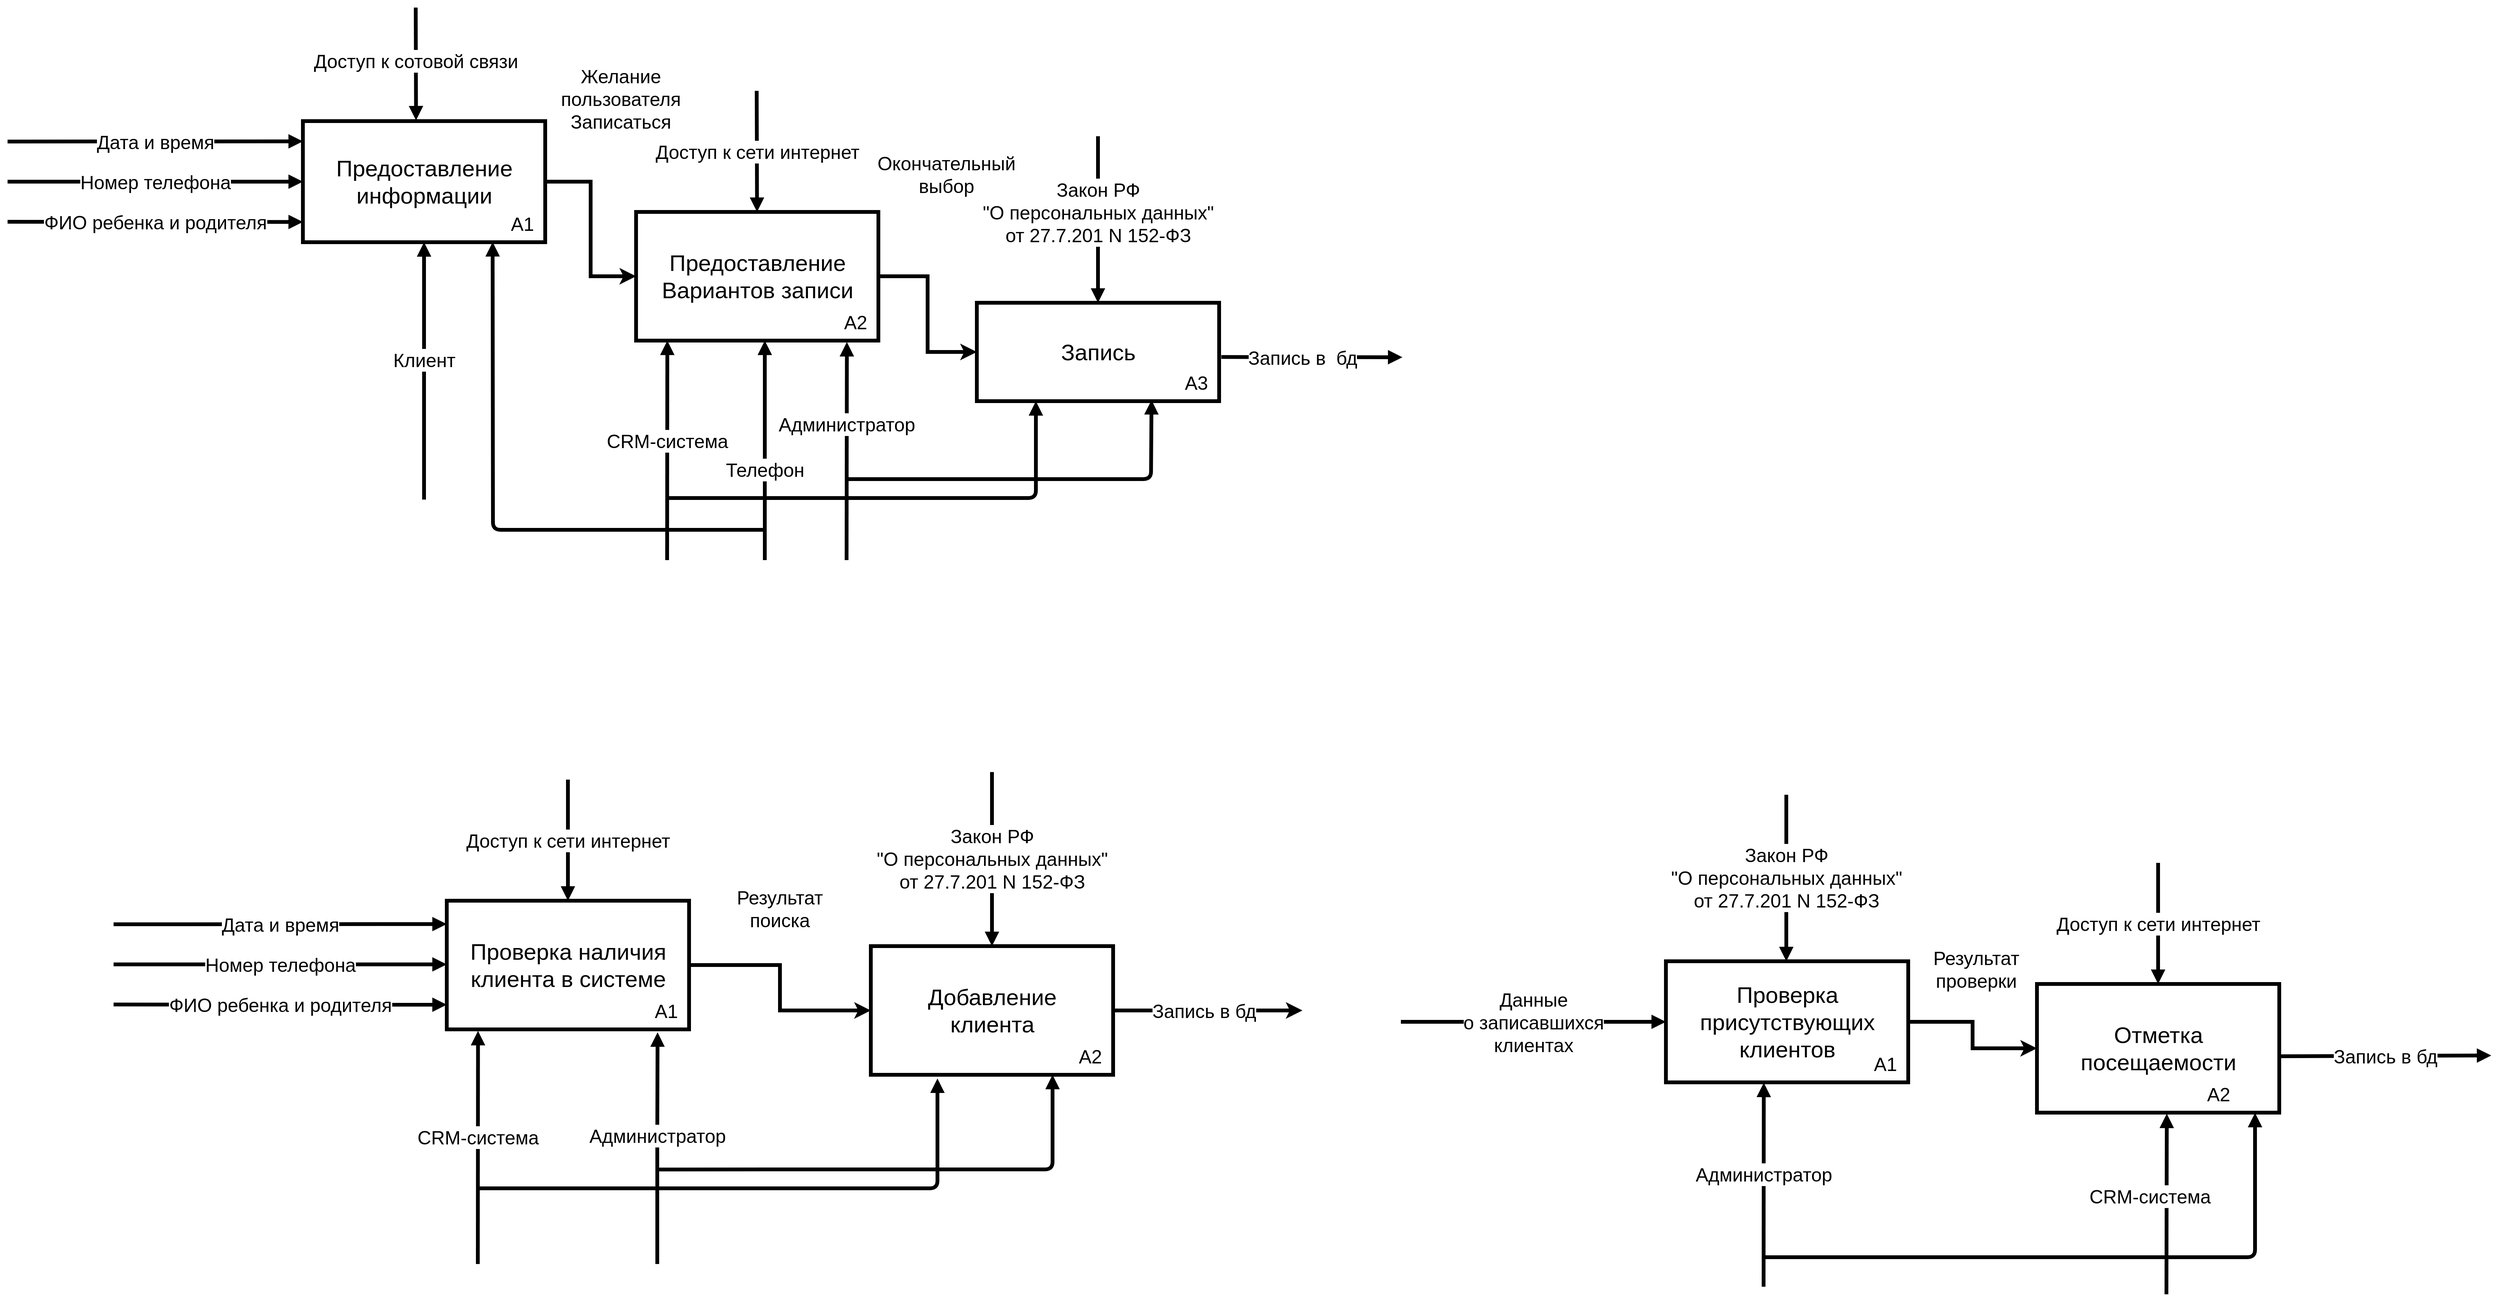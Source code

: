 <mxfile version="13.2.6" type="github">
  <diagram id="f_2e51zo48wWqBmK0A0U" name="Page-1">
    <mxGraphModel dx="2576" dy="2740" grid="1" gridSize="10" guides="1" tooltips="1" connect="1" arrows="1" fold="1" page="1" pageScale="1" pageWidth="850" pageHeight="1100" math="0" shadow="0">
      <root>
        <mxCell id="0" />
        <mxCell id="1" parent="0" />
        <mxCell id="WM0c6Ea6izDojqu4Dti9-1" style="edgeStyle=orthogonalEdgeStyle;rounded=0;orthogonalLoop=1;jettySize=auto;html=1;exitX=0.5;exitY=1;exitDx=0;exitDy=0;targetPerimeterSpacing=0;strokeWidth=5;" parent="1" edge="1">
          <mxGeometry relative="1" as="geometry">
            <mxPoint x="306" y="650" as="sourcePoint" />
            <mxPoint x="306" y="650" as="targetPoint" />
          </mxGeometry>
        </mxCell>
        <mxCell id="WM0c6Ea6izDojqu4Dti9-109" value="&lt;font&gt;&lt;font style=&quot;font-size: 25px&quot;&gt;Дата и время&lt;/font&gt;&lt;br&gt;&lt;/font&gt;" style="endArrow=block;endFill=1;endSize=6;html=1;strokeWidth=5;entryX=0;entryY=0.167;entryDx=0;entryDy=0;entryPerimeter=0;" parent="1" edge="1">
          <mxGeometry width="100" relative="1" as="geometry">
            <mxPoint x="-260.0" y="1361.14" as="sourcePoint" />
            <mxPoint x="180" y="1360.86" as="targetPoint" />
          </mxGeometry>
        </mxCell>
        <mxCell id="WM0c6Ea6izDojqu4Dti9-110" value="&lt;font&gt;&lt;font style=&quot;font-size: 25px&quot;&gt;Номер телефона&lt;/font&gt;&lt;br&gt;&lt;/font&gt;" style="endArrow=block;endFill=1;endSize=6;html=1;strokeWidth=5;entryX=0;entryY=0.5;entryDx=0;entryDy=0;" parent="1" edge="1">
          <mxGeometry width="100" relative="1" as="geometry">
            <mxPoint x="-260.0" y="1414.14" as="sourcePoint" />
            <mxPoint x="180" y="1414.14" as="targetPoint" />
          </mxGeometry>
        </mxCell>
        <mxCell id="WM0c6Ea6izDojqu4Dti9-111" value="&lt;font&gt;&lt;font style=&quot;font-size: 25px&quot;&gt;ФИО ребенка и родителя&lt;/font&gt;&lt;br&gt;&lt;/font&gt;" style="endArrow=block;endFill=1;endSize=6;html=1;strokeWidth=5;entryX=0;entryY=0.833;entryDx=0;entryDy=0;entryPerimeter=0;" parent="1" edge="1">
          <mxGeometry width="100" relative="1" as="geometry">
            <mxPoint x="-260.0" y="1467.14" as="sourcePoint" />
            <mxPoint x="180" y="1467.42" as="targetPoint" />
          </mxGeometry>
        </mxCell>
        <mxCell id="WM0c6Ea6izDojqu4Dti9-114" style="edgeStyle=orthogonalEdgeStyle;rounded=0;orthogonalLoop=1;jettySize=auto;html=1;entryX=0;entryY=0.5;entryDx=0;entryDy=0;strokeWidth=5;" parent="1" source="WM0c6Ea6izDojqu4Dti9-115" target="WM0c6Ea6izDojqu4Dti9-117" edge="1">
          <mxGeometry relative="1" as="geometry" />
        </mxCell>
        <mxCell id="WM0c6Ea6izDojqu4Dti9-115" value="&lt;div&gt;&lt;font style=&quot;font-size: 30px&quot;&gt;Проверка наличия&lt;/font&gt;&lt;/div&gt;&lt;div&gt;&lt;font style=&quot;font-size: 30px&quot;&gt;клиента в системе&lt;br&gt;&lt;/font&gt;&lt;/div&gt;" style="html=1;strokeWidth=5;" parent="1" vertex="1">
          <mxGeometry x="180" y="1330" width="320" height="170" as="geometry" />
        </mxCell>
        <mxCell id="WM0c6Ea6izDojqu4Dti9-116" value="&lt;font style=&quot;font-size: 25px&quot;&gt;A1&lt;/font&gt;" style="text;html=1;strokeColor=none;fillColor=none;align=center;verticalAlign=middle;whiteSpace=wrap;rounded=0;" parent="1" vertex="1">
          <mxGeometry x="450" y="1460" width="40" height="30" as="geometry" />
        </mxCell>
        <mxCell id="Jwbv_t_y2mUHTNM4NVBU-12" style="edgeStyle=orthogonalEdgeStyle;rounded=0;orthogonalLoop=1;jettySize=auto;html=1;strokeWidth=5;" edge="1" parent="1" source="WM0c6Ea6izDojqu4Dti9-117">
          <mxGeometry relative="1" as="geometry">
            <mxPoint x="1310" y="1475" as="targetPoint" />
          </mxGeometry>
        </mxCell>
        <mxCell id="Jwbv_t_y2mUHTNM4NVBU-13" value="&lt;font style=&quot;font-size: 25px&quot;&gt;Запись в бд&lt;br&gt;&lt;/font&gt;" style="edgeLabel;html=1;align=center;verticalAlign=middle;resizable=0;points=[];" vertex="1" connectable="0" parent="Jwbv_t_y2mUHTNM4NVBU-12">
          <mxGeometry x="-0.27" y="5" relative="1" as="geometry">
            <mxPoint x="28.24" y="5" as="offset" />
          </mxGeometry>
        </mxCell>
        <mxCell id="WM0c6Ea6izDojqu4Dti9-117" value="&lt;div&gt;&lt;font style=&quot;font-size: 30px&quot;&gt;Добавление &lt;br&gt;&lt;/font&gt;&lt;/div&gt;&lt;div&gt;&lt;font style=&quot;font-size: 30px&quot;&gt;клиента&lt;br&gt;&lt;/font&gt;&lt;/div&gt;" style="html=1;strokeWidth=5;" parent="1" vertex="1">
          <mxGeometry x="740" y="1390" width="320" height="170" as="geometry" />
        </mxCell>
        <mxCell id="WM0c6Ea6izDojqu4Dti9-118" value="&lt;font style=&quot;font-size: 25px&quot;&gt;A2&lt;/font&gt;" style="text;html=1;strokeColor=none;fillColor=none;align=center;verticalAlign=middle;whiteSpace=wrap;rounded=0;" parent="1" vertex="1">
          <mxGeometry x="1010" y="1520" width="40" height="30" as="geometry" />
        </mxCell>
        <mxCell id="WM0c6Ea6izDojqu4Dti9-119" value="&lt;font style=&quot;font-size: 25px&quot;&gt;CRM-система&lt;br&gt;&lt;/font&gt;" style="endArrow=block;endFill=1;endSize=6;html=1;strokeWidth=5;entryX=0.129;entryY=1.012;entryDx=0;entryDy=0;entryPerimeter=0;" parent="1" target="WM0c6Ea6izDojqu4Dti9-115" edge="1">
          <mxGeometry x="0.092" width="100" relative="1" as="geometry">
            <mxPoint x="221" y="1810" as="sourcePoint" />
            <mxPoint x="339.66" y="1520" as="targetPoint" />
            <mxPoint as="offset" />
          </mxGeometry>
        </mxCell>
        <mxCell id="WM0c6Ea6izDojqu4Dti9-120" value="&lt;span style=&quot;font-size: 25px&quot;&gt;Администратор&lt;br&gt;&lt;/span&gt;" style="endArrow=block;endFill=1;endSize=6;html=1;strokeWidth=5;entryX=0.87;entryY=1.023;entryDx=0;entryDy=0;entryPerimeter=0;" parent="1" target="WM0c6Ea6izDojqu4Dti9-115" edge="1">
          <mxGeometry x="0.111" width="100" relative="1" as="geometry">
            <mxPoint x="458" y="1810" as="sourcePoint" />
            <mxPoint x="540.36" y="1530.0" as="targetPoint" />
            <mxPoint as="offset" />
            <Array as="points">
              <mxPoint x="458" y="1640" />
            </Array>
          </mxGeometry>
        </mxCell>
        <mxCell id="WM0c6Ea6izDojqu4Dti9-121" value="" style="endArrow=block;endFill=1;endSize=6;html=1;strokeWidth=5;entryX=0.275;entryY=1.029;entryDx=0;entryDy=0;entryPerimeter=0;" parent="1" target="WM0c6Ea6izDojqu4Dti9-117" edge="1">
          <mxGeometry x="0.092" width="100" relative="1" as="geometry">
            <mxPoint x="220" y="1710" as="sourcePoint" />
            <mxPoint x="320.28" y="1660" as="targetPoint" />
            <mxPoint as="offset" />
            <Array as="points">
              <mxPoint x="828" y="1710" />
            </Array>
          </mxGeometry>
        </mxCell>
        <mxCell id="WM0c6Ea6izDojqu4Dti9-122" value="" style="endArrow=block;endFill=1;endSize=6;html=1;strokeWidth=5;entryX=0.75;entryY=1;entryDx=0;entryDy=0;" parent="1" target="WM0c6Ea6izDojqu4Dti9-117" edge="1">
          <mxGeometry x="0.092" width="100" relative="1" as="geometry">
            <mxPoint x="460" y="1685.07" as="sourcePoint" />
            <mxPoint x="948.0" y="1520.0" as="targetPoint" />
            <mxPoint as="offset" />
            <Array as="points">
              <mxPoint x="980" y="1685" />
            </Array>
          </mxGeometry>
        </mxCell>
        <mxCell id="WM0c6Ea6izDojqu4Dti9-124" value="&lt;font style=&quot;font-size: 25px&quot;&gt;&lt;div&gt;Закон РФ&lt;/div&gt;&lt;div&gt;&quot;О персональных данных&quot;&lt;/div&gt;&lt;div&gt;от 27.7.201 N 152-ФЗ&lt;/div&gt;&lt;/font&gt;" style="endArrow=block;endFill=1;endSize=6;html=1;strokeWidth=5;entryX=0.5;entryY=0;entryDx=0;entryDy=0;" parent="1" target="WM0c6Ea6izDojqu4Dti9-117" edge="1">
          <mxGeometry width="100" relative="1" as="geometry">
            <mxPoint x="900" y="1160" as="sourcePoint" />
            <mxPoint x="779.73" y="1369.52" as="targetPoint" />
            <mxPoint y="-1" as="offset" />
            <Array as="points" />
          </mxGeometry>
        </mxCell>
        <mxCell id="WM0c6Ea6izDojqu4Dti9-125" value="&lt;font&gt;&lt;font style=&quot;font-size: 25px&quot;&gt;Доступ к сети интернет&lt;br&gt;&lt;/font&gt;&lt;/font&gt;" style="endArrow=block;endFill=1;endSize=6;html=1;strokeWidth=5;entryX=0.5;entryY=0;entryDx=0;entryDy=0;" parent="1" target="WM0c6Ea6izDojqu4Dti9-115" edge="1">
          <mxGeometry width="100" relative="1" as="geometry">
            <mxPoint x="340" y="1170" as="sourcePoint" />
            <mxPoint x="-99.85" y="1279.04" as="targetPoint" />
            <Array as="points" />
          </mxGeometry>
        </mxCell>
        <mxCell id="WM0c6Ea6izDojqu4Dti9-147" style="edgeStyle=orthogonalEdgeStyle;rounded=0;orthogonalLoop=1;jettySize=auto;html=1;strokeWidth=5;" parent="1" source="WM0c6Ea6izDojqu4Dti9-128" target="WM0c6Ea6izDojqu4Dti9-133" edge="1">
          <mxGeometry relative="1" as="geometry" />
        </mxCell>
        <mxCell id="WM0c6Ea6izDojqu4Dti9-128" value="&lt;font style=&quot;font-size: 30px&quot;&gt;Предоставление&lt;br&gt;информации&lt;br&gt;&lt;/font&gt;" style="html=1;strokeWidth=5;" parent="1" vertex="1">
          <mxGeometry x="-10" y="300" width="320" height="160" as="geometry" />
        </mxCell>
        <mxCell id="WM0c6Ea6izDojqu4Dti9-129" value="&lt;font&gt;&lt;font style=&quot;font-size: 25px&quot;&gt;Доступ к сотовой связи&lt;/font&gt;&lt;br&gt;&lt;/font&gt;" style="endArrow=block;endFill=1;endSize=6;html=1;strokeWidth=5;entryX=0.467;entryY=-0.006;entryDx=0;entryDy=0;entryPerimeter=0;" parent="1" target="WM0c6Ea6izDojqu4Dti9-128" edge="1">
          <mxGeometry x="-0.061" width="100" relative="1" as="geometry">
            <mxPoint x="139" y="150" as="sourcePoint" />
            <mxPoint x="140" y="350" as="targetPoint" />
            <mxPoint as="offset" />
          </mxGeometry>
        </mxCell>
        <mxCell id="WM0c6Ea6izDojqu4Dti9-130" value="&lt;font&gt;&lt;font style=&quot;font-size: 25px&quot;&gt;Дата и время&lt;/font&gt;&lt;br&gt;&lt;/font&gt;" style="endArrow=block;endFill=1;endSize=6;html=1;strokeWidth=5;entryX=0;entryY=0.167;entryDx=0;entryDy=0;entryPerimeter=0;" parent="1" target="WM0c6Ea6izDojqu4Dti9-128" edge="1">
          <mxGeometry width="100" relative="1" as="geometry">
            <mxPoint x="-400" y="327" as="sourcePoint" />
            <mxPoint x="-20" y="380" as="targetPoint" />
          </mxGeometry>
        </mxCell>
        <mxCell id="WM0c6Ea6izDojqu4Dti9-131" value="&lt;font&gt;&lt;font style=&quot;font-size: 25px&quot;&gt;Номер телефона&lt;/font&gt;&lt;br&gt;&lt;/font&gt;" style="endArrow=block;endFill=1;endSize=6;html=1;strokeWidth=5;entryX=0;entryY=0.5;entryDx=0;entryDy=0;" parent="1" target="WM0c6Ea6izDojqu4Dti9-128" edge="1">
          <mxGeometry width="100" relative="1" as="geometry">
            <mxPoint x="-400" y="380" as="sourcePoint" />
            <mxPoint x="-20" y="419.29" as="targetPoint" />
          </mxGeometry>
        </mxCell>
        <mxCell id="WM0c6Ea6izDojqu4Dti9-132" value="&lt;font&gt;&lt;font style=&quot;font-size: 25px&quot;&gt;ФИО ребенка и родителя&lt;/font&gt;&lt;br&gt;&lt;/font&gt;" style="endArrow=block;endFill=1;endSize=6;html=1;strokeWidth=5;entryX=0;entryY=0.833;entryDx=0;entryDy=0;entryPerimeter=0;" parent="1" target="WM0c6Ea6izDojqu4Dti9-128" edge="1">
          <mxGeometry width="100" relative="1" as="geometry">
            <mxPoint x="-400" y="433" as="sourcePoint" />
            <mxPoint x="-20" y="460" as="targetPoint" />
          </mxGeometry>
        </mxCell>
        <mxCell id="WM0c6Ea6izDojqu4Dti9-146" style="edgeStyle=orthogonalEdgeStyle;rounded=0;orthogonalLoop=1;jettySize=auto;html=1;entryX=0;entryY=0.5;entryDx=0;entryDy=0;strokeWidth=5;" parent="1" source="WM0c6Ea6izDojqu4Dti9-133" target="WM0c6Ea6izDojqu4Dti9-135" edge="1">
          <mxGeometry relative="1" as="geometry" />
        </mxCell>
        <mxCell id="WM0c6Ea6izDojqu4Dti9-133" value="&lt;font style=&quot;font-size: 30px&quot;&gt;Предоставление&lt;br&gt;Вариантов записи&lt;br&gt;&lt;/font&gt;" style="html=1;strokeWidth=5;" parent="1" vertex="1">
          <mxGeometry x="430" y="420" width="320" height="170" as="geometry" />
        </mxCell>
        <mxCell id="WM0c6Ea6izDojqu4Dti9-135" value="&lt;font style=&quot;font-size: 30px&quot;&gt;Запись&lt;br&gt;&lt;/font&gt;" style="html=1;strokeWidth=5;" parent="1" vertex="1">
          <mxGeometry x="880" y="540" width="320" height="130" as="geometry" />
        </mxCell>
        <mxCell id="WM0c6Ea6izDojqu4Dti9-139" value="&lt;font style=&quot;font-size: 25px&quot;&gt;&lt;div&gt;Закон РФ&lt;/div&gt;&lt;div&gt;&quot;О персональных данных&quot;&lt;/div&gt;&lt;div&gt;от 27.7.201 N 152-ФЗ&lt;/div&gt;&lt;/font&gt;" style="endArrow=block;endFill=1;endSize=6;html=1;strokeWidth=5;entryX=0.5;entryY=0;entryDx=0;entryDy=0;" parent="1" target="WM0c6Ea6izDojqu4Dti9-135" edge="1">
          <mxGeometry x="-0.091" width="100" relative="1" as="geometry">
            <mxPoint x="1040" y="320" as="sourcePoint" />
            <mxPoint x="1070.44" y="539.52" as="targetPoint" />
            <mxPoint as="offset" />
          </mxGeometry>
        </mxCell>
        <mxCell id="WM0c6Ea6izDojqu4Dti9-140" value="&lt;font&gt;&lt;font style=&quot;font-size: 25px&quot;&gt;Запись в&amp;nbsp; бд&lt;br&gt;&lt;/font&gt;&lt;/font&gt;" style="endArrow=block;endFill=1;endSize=6;html=1;strokeWidth=5;exitX=1.009;exitY=0.551;exitDx=0;exitDy=0;exitPerimeter=0;" parent="1" source="WM0c6Ea6izDojqu4Dti9-135" edge="1">
          <mxGeometry x="-0.104" width="100" relative="1" as="geometry">
            <mxPoint x="1220" y="610" as="sourcePoint" />
            <mxPoint x="1442" y="612" as="targetPoint" />
            <mxPoint as="offset" />
          </mxGeometry>
        </mxCell>
        <mxCell id="WM0c6Ea6izDojqu4Dti9-141" value="&lt;font style=&quot;font-size: 25px&quot;&gt;Клиент&lt;/font&gt;" style="endArrow=block;endFill=1;endSize=6;html=1;strokeWidth=5;entryX=0.5;entryY=1;entryDx=0;entryDy=0;" parent="1" target="WM0c6Ea6izDojqu4Dti9-128" edge="1">
          <mxGeometry x="0.092" width="100" relative="1" as="geometry">
            <mxPoint x="150" y="800" as="sourcePoint" />
            <mxPoint x="150" y="490" as="targetPoint" />
            <mxPoint as="offset" />
          </mxGeometry>
        </mxCell>
        <mxCell id="WM0c6Ea6izDojqu4Dti9-142" value="&lt;font style=&quot;font-size: 25px&quot;&gt;A1&lt;/font&gt;" style="text;html=1;strokeColor=none;fillColor=none;align=center;verticalAlign=middle;whiteSpace=wrap;rounded=0;" parent="1" vertex="1">
          <mxGeometry x="260" y="420" width="40" height="30" as="geometry" />
        </mxCell>
        <mxCell id="WM0c6Ea6izDojqu4Dti9-143" value="&lt;font style=&quot;font-size: 25px&quot;&gt;A2&lt;/font&gt;" style="text;html=1;strokeColor=none;fillColor=none;align=center;verticalAlign=middle;whiteSpace=wrap;rounded=0;" parent="1" vertex="1">
          <mxGeometry x="700" y="550" width="40" height="30" as="geometry" />
        </mxCell>
        <mxCell id="WM0c6Ea6izDojqu4Dti9-144" value="&lt;font style=&quot;font-size: 25px&quot;&gt;A3&lt;/font&gt;" style="text;html=1;strokeColor=none;fillColor=none;align=center;verticalAlign=middle;whiteSpace=wrap;rounded=0;" parent="1" vertex="1">
          <mxGeometry x="1150" y="630" width="40" height="30" as="geometry" />
        </mxCell>
        <mxCell id="WM0c6Ea6izDojqu4Dti9-145" value="&lt;font&gt;&lt;font style=&quot;font-size: 25px&quot;&gt;Доступ к сети интернет&lt;br&gt;&lt;/font&gt;&lt;/font&gt;" style="endArrow=block;endFill=1;endSize=6;html=1;strokeWidth=5;" parent="1" target="WM0c6Ea6izDojqu4Dti9-133" edge="1">
          <mxGeometry width="100" relative="1" as="geometry">
            <mxPoint x="589.29" y="260" as="sourcePoint" />
            <mxPoint x="589.29" y="420" as="targetPoint" />
            <Array as="points" />
          </mxGeometry>
        </mxCell>
        <mxCell id="WM0c6Ea6izDojqu4Dti9-148" value="&lt;font style=&quot;font-size: 25px&quot;&gt;CRM-система&lt;br&gt;&lt;/font&gt;" style="endArrow=block;endFill=1;endSize=6;html=1;strokeWidth=5;entryX=0.129;entryY=1.012;entryDx=0;entryDy=0;entryPerimeter=0;" parent="1" edge="1">
          <mxGeometry x="0.092" width="100" relative="1" as="geometry">
            <mxPoint x="471" y="880" as="sourcePoint" />
            <mxPoint x="471.28" y="590" as="targetPoint" />
            <mxPoint as="offset" />
          </mxGeometry>
        </mxCell>
        <mxCell id="WM0c6Ea6izDojqu4Dti9-149" value="&lt;span style=&quot;font-size: 25px&quot;&gt;Администратор&lt;/span&gt;" style="endArrow=block;endFill=1;endSize=6;html=1;strokeWidth=5;entryX=0.87;entryY=1.023;entryDx=0;entryDy=0;entryPerimeter=0;" parent="1" edge="1">
          <mxGeometry x="0.249" width="100" relative="1" as="geometry">
            <mxPoint x="708" y="880" as="sourcePoint" />
            <mxPoint x="708.4" y="591.87" as="targetPoint" />
            <mxPoint as="offset" />
            <Array as="points" />
          </mxGeometry>
        </mxCell>
        <mxCell id="WM0c6Ea6izDojqu4Dti9-150" value="" style="endArrow=block;endFill=1;endSize=6;html=1;strokeWidth=5;" parent="1" edge="1">
          <mxGeometry x="0.092" width="100" relative="1" as="geometry">
            <mxPoint x="470" y="797.96" as="sourcePoint" />
            <mxPoint x="958" y="670" as="targetPoint" />
            <mxPoint as="offset" />
            <Array as="points">
              <mxPoint x="958" y="797.96" />
            </Array>
          </mxGeometry>
        </mxCell>
        <mxCell id="WM0c6Ea6izDojqu4Dti9-151" value="" style="endArrow=block;endFill=1;endSize=6;html=1;strokeWidth=5;entryX=0.721;entryY=0.989;entryDx=0;entryDy=0;entryPerimeter=0;" parent="1" target="WM0c6Ea6izDojqu4Dti9-135" edge="1">
          <mxGeometry x="0.092" width="100" relative="1" as="geometry">
            <mxPoint x="710" y="773.03" as="sourcePoint" />
            <mxPoint x="1110" y="647.96" as="targetPoint" />
            <mxPoint as="offset" />
            <Array as="points">
              <mxPoint x="1110" y="772.96" />
            </Array>
          </mxGeometry>
        </mxCell>
        <mxCell id="WM0c6Ea6izDojqu4Dti9-152" value="&lt;font style=&quot;font-size: 25px&quot;&gt;Телефон&lt;/font&gt;" style="endArrow=block;endFill=1;endSize=6;html=1;strokeWidth=5;entryX=0.128;entryY=1.022;entryDx=0;entryDy=0;entryPerimeter=0;" parent="1" edge="1">
          <mxGeometry x="-0.172" width="100" relative="1" as="geometry">
            <mxPoint x="600" y="880" as="sourcePoint" />
            <mxPoint x="600" y="590.0" as="targetPoint" />
            <mxPoint as="offset" />
          </mxGeometry>
        </mxCell>
        <mxCell id="WM0c6Ea6izDojqu4Dti9-155" style="edgeStyle=orthogonalEdgeStyle;rounded=0;orthogonalLoop=1;jettySize=auto;html=1;entryX=0;entryY=0.5;entryDx=0;entryDy=0;strokeWidth=5;" parent="1" source="WM0c6Ea6izDojqu4Dti9-156" target="WM0c6Ea6izDojqu4Dti9-163" edge="1">
          <mxGeometry relative="1" as="geometry" />
        </mxCell>
        <mxCell id="WM0c6Ea6izDojqu4Dti9-156" value="&lt;div&gt;&lt;font style=&quot;font-size: 30px&quot;&gt;Проверка &lt;br&gt;&lt;/font&gt;&lt;/div&gt;&lt;div&gt;&lt;font style=&quot;font-size: 30px&quot;&gt;присутствующих&lt;/font&gt;&lt;/div&gt;&lt;div&gt;&lt;font style=&quot;font-size: 30px&quot;&gt;клиентов&lt;br&gt;&lt;/font&gt;&lt;/div&gt;" style="html=1;strokeWidth=5;" parent="1" vertex="1">
          <mxGeometry x="1790" y="1410" width="320" height="160" as="geometry" />
        </mxCell>
        <mxCell id="WM0c6Ea6izDojqu4Dti9-158" value="&lt;div&gt;&lt;font&gt;&lt;font style=&quot;font-size: 25px&quot;&gt;Данные &lt;br&gt;&lt;/font&gt;&lt;/font&gt;&lt;/div&gt;&lt;div&gt;&lt;font&gt;&lt;font style=&quot;font-size: 25px&quot;&gt;о записавшихся&lt;/font&gt;&lt;/font&gt;&lt;/div&gt;&lt;div&gt;&lt;font&gt;&lt;font style=&quot;font-size: 25px&quot;&gt;клиентах&lt;br&gt;&lt;/font&gt;&lt;/font&gt;&lt;/div&gt;" style="endArrow=block;endFill=1;endSize=6;html=1;strokeWidth=5;entryX=0;entryY=0.5;entryDx=0;entryDy=0;" parent="1" target="WM0c6Ea6izDojqu4Dti9-156" edge="1">
          <mxGeometry width="100" relative="1" as="geometry">
            <mxPoint x="1440" y="1490" as="sourcePoint" />
            <mxPoint x="1780" y="1509.29" as="targetPoint" />
          </mxGeometry>
        </mxCell>
        <mxCell id="WM0c6Ea6izDojqu4Dti9-160" value="&lt;font style=&quot;font-size: 25px&quot;&gt;A1&lt;/font&gt;" style="text;html=1;strokeColor=none;fillColor=none;align=center;verticalAlign=middle;whiteSpace=wrap;rounded=0;" parent="1" vertex="1">
          <mxGeometry x="2060" y="1530" width="40" height="30" as="geometry" />
        </mxCell>
        <mxCell id="WM0c6Ea6izDojqu4Dti9-163" value="&lt;div&gt;&lt;font style=&quot;font-size: 30px&quot;&gt;Отметка &lt;br&gt;&lt;/font&gt;&lt;/div&gt;&lt;div&gt;&lt;font style=&quot;font-size: 30px&quot;&gt;посещаемости&lt;br&gt;&lt;/font&gt;&lt;/div&gt;" style="html=1;strokeWidth=5;" parent="1" vertex="1">
          <mxGeometry x="2280" y="1440" width="320" height="170" as="geometry" />
        </mxCell>
        <mxCell id="WM0c6Ea6izDojqu4Dti9-164" value="&lt;font style=&quot;font-size: 25px&quot;&gt;A2&lt;/font&gt;" style="text;html=1;strokeColor=none;fillColor=none;align=center;verticalAlign=middle;whiteSpace=wrap;rounded=0;" parent="1" vertex="1">
          <mxGeometry x="2500" y="1570" width="40" height="30" as="geometry" />
        </mxCell>
        <mxCell id="WM0c6Ea6izDojqu4Dti9-167" value="&lt;font style=&quot;font-size: 25px&quot;&gt;CRM-система&lt;br&gt;&lt;/font&gt;" style="endArrow=block;endFill=1;endSize=6;html=1;strokeWidth=5;entryX=0.539;entryY=1.008;entryDx=0;entryDy=0;entryPerimeter=0;" parent="1" edge="1">
          <mxGeometry x="0.089" y="22" width="100" relative="1" as="geometry">
            <mxPoint x="2451" y="1850" as="sourcePoint" />
            <mxPoint x="2451.48" y="1611.36" as="targetPoint" />
            <mxPoint as="offset" />
          </mxGeometry>
        </mxCell>
        <mxCell id="WM0c6Ea6izDojqu4Dti9-168" value="&lt;span style=&quot;font-size: 25px&quot;&gt;Администратор&lt;br&gt;&lt;/span&gt;" style="endArrow=block;endFill=1;endSize=6;html=1;strokeWidth=5;entryX=0.404;entryY=1.003;entryDx=0;entryDy=0;entryPerimeter=0;" parent="1" target="WM0c6Ea6izDojqu4Dti9-156" edge="1">
          <mxGeometry x="0.111" width="100" relative="1" as="geometry">
            <mxPoint x="1919" y="1840" as="sourcePoint" />
            <mxPoint x="1910" y="1571" as="targetPoint" />
            <mxPoint as="offset" />
            <Array as="points" />
          </mxGeometry>
        </mxCell>
        <mxCell id="WM0c6Ea6izDojqu4Dti9-171" value="&lt;font&gt;&lt;font style=&quot;font-size: 25px&quot;&gt;Запись в бд&lt;br&gt;&lt;/font&gt;&lt;/font&gt;" style="endArrow=block;endFill=1;endSize=6;html=1;strokeWidth=5;exitX=1;exitY=0.5;exitDx=0;exitDy=0;" parent="1" edge="1">
          <mxGeometry width="100" relative="1" as="geometry">
            <mxPoint x="2600" y="1535.5" as="sourcePoint" />
            <mxPoint x="2880" y="1534.5" as="targetPoint" />
          </mxGeometry>
        </mxCell>
        <mxCell id="WM0c6Ea6izDojqu4Dti9-172" value="&lt;font style=&quot;font-size: 25px&quot;&gt;&lt;div&gt;Закон РФ&lt;/div&gt;&lt;div&gt;&quot;О персональных данных&quot;&lt;/div&gt;&lt;div&gt;от 27.7.201 N 152-ФЗ&lt;/div&gt;&lt;/font&gt;" style="endArrow=block;endFill=1;endSize=6;html=1;strokeWidth=5;entryX=0.5;entryY=0;entryDx=0;entryDy=0;" parent="1" edge="1">
          <mxGeometry width="100" relative="1" as="geometry">
            <mxPoint x="1949" y="1190" as="sourcePoint" />
            <mxPoint x="1949" y="1410" as="targetPoint" />
            <mxPoint y="-1" as="offset" />
            <Array as="points" />
          </mxGeometry>
        </mxCell>
        <mxCell id="WM0c6Ea6izDojqu4Dti9-173" value="&lt;font&gt;&lt;font style=&quot;font-size: 25px&quot;&gt;Доступ к сети интернет&lt;br&gt;&lt;/font&gt;&lt;/font&gt;" style="endArrow=block;endFill=1;endSize=6;html=1;strokeWidth=5;entryX=0.5;entryY=0;entryDx=0;entryDy=0;" parent="1" target="WM0c6Ea6izDojqu4Dti9-163" edge="1">
          <mxGeometry width="100" relative="1" as="geometry">
            <mxPoint x="2440" y="1280" as="sourcePoint" />
            <mxPoint x="1950.15" y="1389.04" as="targetPoint" />
            <Array as="points" />
          </mxGeometry>
        </mxCell>
        <mxCell id="WM0c6Ea6izDojqu4Dti9-179" value="" style="endArrow=block;endFill=1;endSize=6;html=1;strokeWidth=5;entryX=0.9;entryY=1.002;entryDx=0;entryDy=0;entryPerimeter=0;" parent="1" target="WM0c6Ea6izDojqu4Dti9-163" edge="1">
          <mxGeometry width="100" relative="1" as="geometry">
            <mxPoint x="1920" y="1801" as="sourcePoint" />
            <mxPoint x="2240" y="1800.0" as="targetPoint" />
            <Array as="points">
              <mxPoint x="2568" y="1801" />
            </Array>
          </mxGeometry>
        </mxCell>
        <mxCell id="Jwbv_t_y2mUHTNM4NVBU-1" value="" style="endArrow=block;endFill=1;endSize=6;html=1;strokeWidth=5;entryX=0.783;entryY=0.999;entryDx=0;entryDy=0;entryPerimeter=0;" edge="1" parent="1" target="WM0c6Ea6izDojqu4Dti9-128">
          <mxGeometry x="-0.172" width="100" relative="1" as="geometry">
            <mxPoint x="600" y="840" as="sourcePoint" />
            <mxPoint x="290" y="700" as="targetPoint" />
            <mxPoint as="offset" />
            <Array as="points">
              <mxPoint x="241" y="840" />
            </Array>
          </mxGeometry>
        </mxCell>
        <mxCell id="Jwbv_t_y2mUHTNM4NVBU-2" value="&lt;div&gt;&lt;font style=&quot;font-size: 25px&quot;&gt;Желание пользователя&lt;/font&gt;&lt;/div&gt;&lt;div&gt;&lt;font style=&quot;font-size: 25px&quot;&gt;Записаться&lt;br&gt;&lt;/font&gt;&lt;/div&gt;" style="text;html=1;strokeColor=none;fillColor=none;align=center;verticalAlign=middle;whiteSpace=wrap;rounded=0;" vertex="1" parent="1">
          <mxGeometry x="390" y="260" width="40" height="20" as="geometry" />
        </mxCell>
        <mxCell id="Jwbv_t_y2mUHTNM4NVBU-5" value="&lt;div&gt;&lt;font style=&quot;font-size: 25px&quot;&gt;Окончательный &lt;br&gt;&lt;/font&gt;&lt;/div&gt;&lt;div&gt;&lt;font style=&quot;font-size: 25px&quot;&gt;выбор&lt;br&gt;&lt;/font&gt;&lt;/div&gt;" style="text;html=1;strokeColor=none;fillColor=none;align=center;verticalAlign=middle;whiteSpace=wrap;rounded=0;" vertex="1" parent="1">
          <mxGeometry x="820" y="360" width="40" height="20" as="geometry" />
        </mxCell>
        <mxCell id="Jwbv_t_y2mUHTNM4NVBU-14" value="&lt;div&gt;&lt;font style=&quot;font-size: 25px&quot;&gt;Результат поиска&lt;br&gt;&lt;/font&gt;&lt;/div&gt;" style="text;html=1;strokeColor=none;fillColor=none;align=center;verticalAlign=middle;whiteSpace=wrap;rounded=0;" vertex="1" parent="1">
          <mxGeometry x="600" y="1330" width="40" height="20" as="geometry" />
        </mxCell>
        <mxCell id="Jwbv_t_y2mUHTNM4NVBU-18" value="&lt;div&gt;&lt;font style=&quot;font-size: 25px&quot;&gt;Результат проверки&lt;/font&gt;&lt;/div&gt;" style="text;html=1;strokeColor=none;fillColor=none;align=center;verticalAlign=middle;whiteSpace=wrap;rounded=0;" vertex="1" parent="1">
          <mxGeometry x="2180" y="1410" width="40" height="20" as="geometry" />
        </mxCell>
      </root>
    </mxGraphModel>
  </diagram>
</mxfile>
